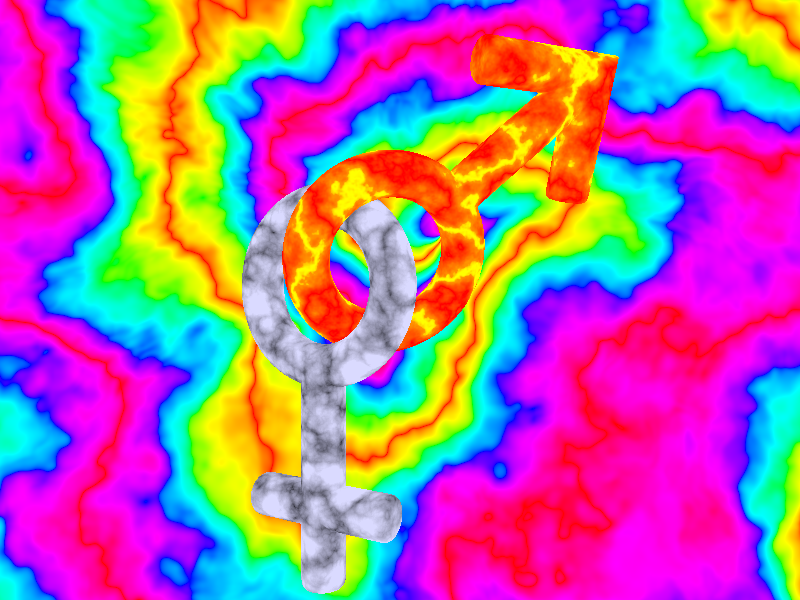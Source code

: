#include "functions.inc"

camera{
        location <0,0,-4>
        look_at <0,0,0>
} 


#declare female = 
      union{
        //sphere{<-1,.5,0>,.7}
        torus{.55,.15 rotate x*90 translate <-1,.5,0>}
        cylinder{<-1,0,0>,<-1,-1.5,0>,.15}
        cylinder{<-1.5,-1,0>,<-0.5,-1,0>,.15}
        superellipsoid{<1,.25> rotate y*90 scale .15 translate <-0.6,-1,0>}
        superellipsoid{<1,.25> rotate y*90 scale .15 translate <-1.4,-1,0>}
        superellipsoid{<1,.25> rotate x*90 scale .15 translate <-1,-1.4,0>}
        
          
        texture{
                pigment{
                        granite
                        pigment_map{
                                [0 rgb 0]
                                [.6 rgb <.7,.7,1>]
                                [1 rgb <.7,.7,1>]
                        }
                }  
                normal{granite 2}
                finish{phong 1}    
        }
        texture{
                pigment{
                        crackle
                        pigment_map{
                                [.25 rgbt <0,0,0,1>]
                                [1 rgbt <10,0,0,0>]
                        } 
                        turbulence .5
                        scale .25
                }
        }
        no_shadow
    }
 
#declare male = 
      union{
        //sphere{<0.3,-.3,0>,.7}
        torus{.55,.15 rotate x*90 translate <0.3,-.3,0>}
        cylinder{<0.7,.1,0>,<1.6,1.0,0>,.15}
        cylinder{<1.75,1,0>,<.8,1,0>,.15
                clipped_by{plane{ <-1,1,0>,-sqrt(.18) inverse} }
        }         
        cylinder{<1.6,1.15,0>,<1.6,.2,0>,.15
                clipped_by{plane{ <-1,1,0>,-sqrt(.18)} }
        }
        superellipsoid{<1,.25> rotate y*90 scale .15 translate <.9,1,0>}
        superellipsoid{<1,.25> rotate x*90 scale .15 translate <1.6,.3,0>}
        
        pigment{
                agate
                pigment_map{  
                        [0 rgb <1,0,0>]
                        [.5 rgb <1,.1,0>]
                        [.75 rgb <1,.2,0>]
                        [.9 rgb <1,.3,0>]
                        [1 rgb <1,1,0>]
                } 
                scale .5
        }
        normal{agate 1 scale .5}
        finish{phong 1}
        no_shadow
    }
    
object{
    male
    translate <-0.4,0.4,0>
    rotate <-20,-20,0>
    translate <0,0.2,0.1>
}    

object{
    female
    translate <0.4,-0.4,0>
    rotate <0,30,0>
    translate <0,0,-0.2>
}        
 

plane{
        z,1
        texture{
                pigment{
                        spiral1 1
                        pigment_map{ 
                                [0 rgb <1,0,0>]
                                [1/6 rgb <1,1,0>]
                                [2/6 rgb <0,1,0>]
                                [3/6 rgb <0,1,1>]
                                [4/6 rgb <0,0,1>]
                                [5/6 rgb <1,0,1>]
                                [1 rgb <1,0,0>]                       
                        } 
                        turbulence .5
                        scale 4
                }
        }
        texture{
                pigment{
                        granite
                        pigment_map{
                                [0 rgbt 0]
                                [1 rgbt <0,0,0,.25>]
                        }
                }
        }             
}        

light_source{
        <5,5,-5>
        rgb .5
}